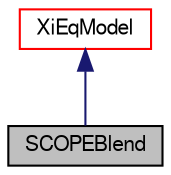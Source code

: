 digraph "SCOPEBlend"
{
  bgcolor="transparent";
  edge [fontname="FreeSans",fontsize="10",labelfontname="FreeSans",labelfontsize="10"];
  node [fontname="FreeSans",fontsize="10",shape=record];
  Node2 [label="SCOPEBlend",height=0.2,width=0.4,color="black", fillcolor="grey75", style="filled", fontcolor="black"];
  Node3 -> Node2 [dir="back",color="midnightblue",fontsize="10",style="solid",fontname="FreeSans"];
  Node3 [label="XiEqModel",height=0.2,width=0.4,color="red",URL="$a31866.html",tooltip="Base-class for all XiEq models used by the b-XiEq combustion model. The available models are : basicX..."];
}
